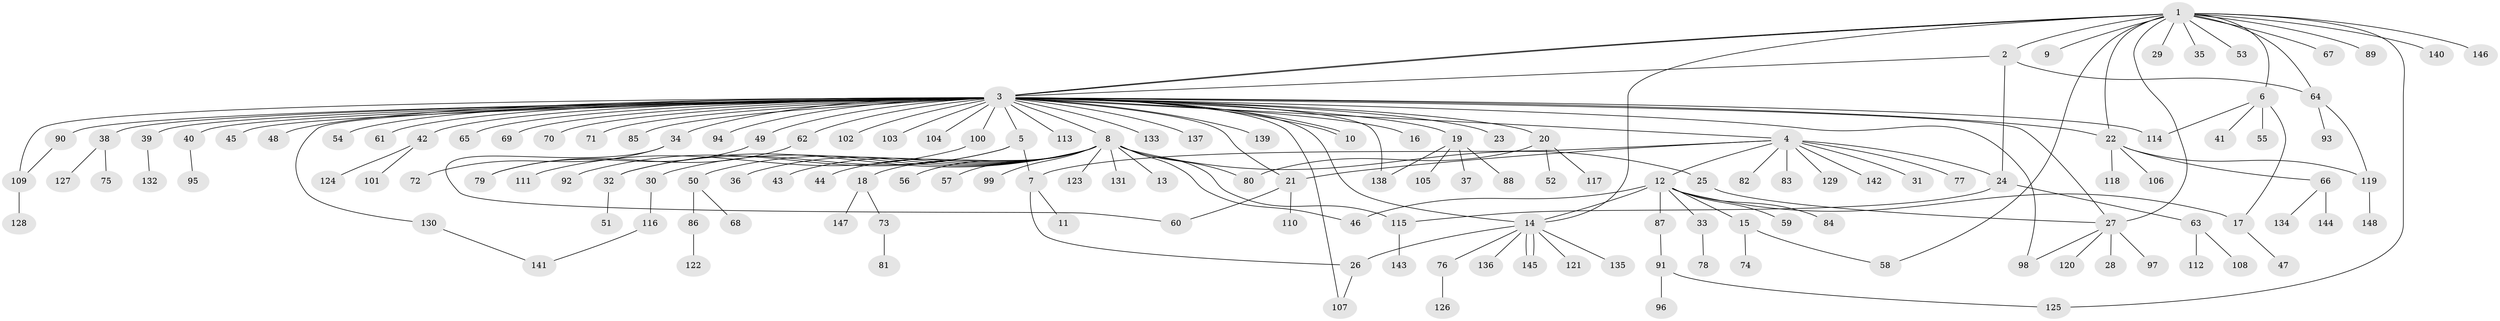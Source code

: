// coarse degree distribution, {34: 0.009708737864077669, 1: 0.8058252427184466, 2: 0.11650485436893204, 6: 0.009708737864077669, 29: 0.009708737864077669, 23: 0.009708737864077669, 5: 0.019417475728155338, 9: 0.009708737864077669, 4: 0.009708737864077669}
// Generated by graph-tools (version 1.1) at 2025/50/03/04/25 21:50:09]
// undirected, 148 vertices, 177 edges
graph export_dot {
graph [start="1"]
  node [color=gray90,style=filled];
  1;
  2;
  3;
  4;
  5;
  6;
  7;
  8;
  9;
  10;
  11;
  12;
  13;
  14;
  15;
  16;
  17;
  18;
  19;
  20;
  21;
  22;
  23;
  24;
  25;
  26;
  27;
  28;
  29;
  30;
  31;
  32;
  33;
  34;
  35;
  36;
  37;
  38;
  39;
  40;
  41;
  42;
  43;
  44;
  45;
  46;
  47;
  48;
  49;
  50;
  51;
  52;
  53;
  54;
  55;
  56;
  57;
  58;
  59;
  60;
  61;
  62;
  63;
  64;
  65;
  66;
  67;
  68;
  69;
  70;
  71;
  72;
  73;
  74;
  75;
  76;
  77;
  78;
  79;
  80;
  81;
  82;
  83;
  84;
  85;
  86;
  87;
  88;
  89;
  90;
  91;
  92;
  93;
  94;
  95;
  96;
  97;
  98;
  99;
  100;
  101;
  102;
  103;
  104;
  105;
  106;
  107;
  108;
  109;
  110;
  111;
  112;
  113;
  114;
  115;
  116;
  117;
  118;
  119;
  120;
  121;
  122;
  123;
  124;
  125;
  126;
  127;
  128;
  129;
  130;
  131;
  132;
  133;
  134;
  135;
  136;
  137;
  138;
  139;
  140;
  141;
  142;
  143;
  144;
  145;
  146;
  147;
  148;
  1 -- 2;
  1 -- 3;
  1 -- 3;
  1 -- 6;
  1 -- 9;
  1 -- 14;
  1 -- 22;
  1 -- 27;
  1 -- 29;
  1 -- 35;
  1 -- 53;
  1 -- 58;
  1 -- 64;
  1 -- 67;
  1 -- 89;
  1 -- 125;
  1 -- 140;
  1 -- 146;
  2 -- 3;
  2 -- 24;
  2 -- 64;
  3 -- 4;
  3 -- 5;
  3 -- 8;
  3 -- 10;
  3 -- 10;
  3 -- 14;
  3 -- 16;
  3 -- 19;
  3 -- 20;
  3 -- 21;
  3 -- 22;
  3 -- 23;
  3 -- 27;
  3 -- 34;
  3 -- 38;
  3 -- 39;
  3 -- 40;
  3 -- 42;
  3 -- 45;
  3 -- 48;
  3 -- 49;
  3 -- 54;
  3 -- 61;
  3 -- 62;
  3 -- 65;
  3 -- 69;
  3 -- 70;
  3 -- 71;
  3 -- 85;
  3 -- 90;
  3 -- 94;
  3 -- 98;
  3 -- 100;
  3 -- 102;
  3 -- 103;
  3 -- 104;
  3 -- 107;
  3 -- 109;
  3 -- 113;
  3 -- 114;
  3 -- 130;
  3 -- 133;
  3 -- 137;
  3 -- 138;
  3 -- 139;
  4 -- 7;
  4 -- 12;
  4 -- 21;
  4 -- 24;
  4 -- 31;
  4 -- 77;
  4 -- 82;
  4 -- 83;
  4 -- 129;
  4 -- 142;
  5 -- 7;
  5 -- 32;
  5 -- 92;
  6 -- 17;
  6 -- 41;
  6 -- 55;
  6 -- 114;
  7 -- 11;
  7 -- 26;
  8 -- 13;
  8 -- 18;
  8 -- 25;
  8 -- 30;
  8 -- 32;
  8 -- 36;
  8 -- 43;
  8 -- 44;
  8 -- 46;
  8 -- 50;
  8 -- 56;
  8 -- 57;
  8 -- 80;
  8 -- 99;
  8 -- 115;
  8 -- 123;
  8 -- 131;
  12 -- 14;
  12 -- 15;
  12 -- 17;
  12 -- 33;
  12 -- 46;
  12 -- 59;
  12 -- 84;
  12 -- 87;
  14 -- 26;
  14 -- 76;
  14 -- 121;
  14 -- 135;
  14 -- 136;
  14 -- 145;
  14 -- 145;
  15 -- 58;
  15 -- 74;
  17 -- 47;
  18 -- 73;
  18 -- 147;
  19 -- 37;
  19 -- 88;
  19 -- 105;
  19 -- 138;
  20 -- 52;
  20 -- 80;
  20 -- 117;
  21 -- 60;
  21 -- 110;
  22 -- 66;
  22 -- 106;
  22 -- 118;
  22 -- 119;
  24 -- 63;
  24 -- 115;
  25 -- 27;
  26 -- 107;
  27 -- 28;
  27 -- 97;
  27 -- 98;
  27 -- 120;
  30 -- 116;
  32 -- 51;
  33 -- 78;
  34 -- 60;
  34 -- 72;
  38 -- 75;
  38 -- 127;
  39 -- 132;
  40 -- 95;
  42 -- 101;
  42 -- 124;
  49 -- 79;
  50 -- 68;
  50 -- 86;
  62 -- 79;
  63 -- 108;
  63 -- 112;
  64 -- 93;
  64 -- 119;
  66 -- 134;
  66 -- 144;
  73 -- 81;
  76 -- 126;
  86 -- 122;
  87 -- 91;
  90 -- 109;
  91 -- 96;
  91 -- 125;
  100 -- 111;
  109 -- 128;
  115 -- 143;
  116 -- 141;
  119 -- 148;
  130 -- 141;
}

